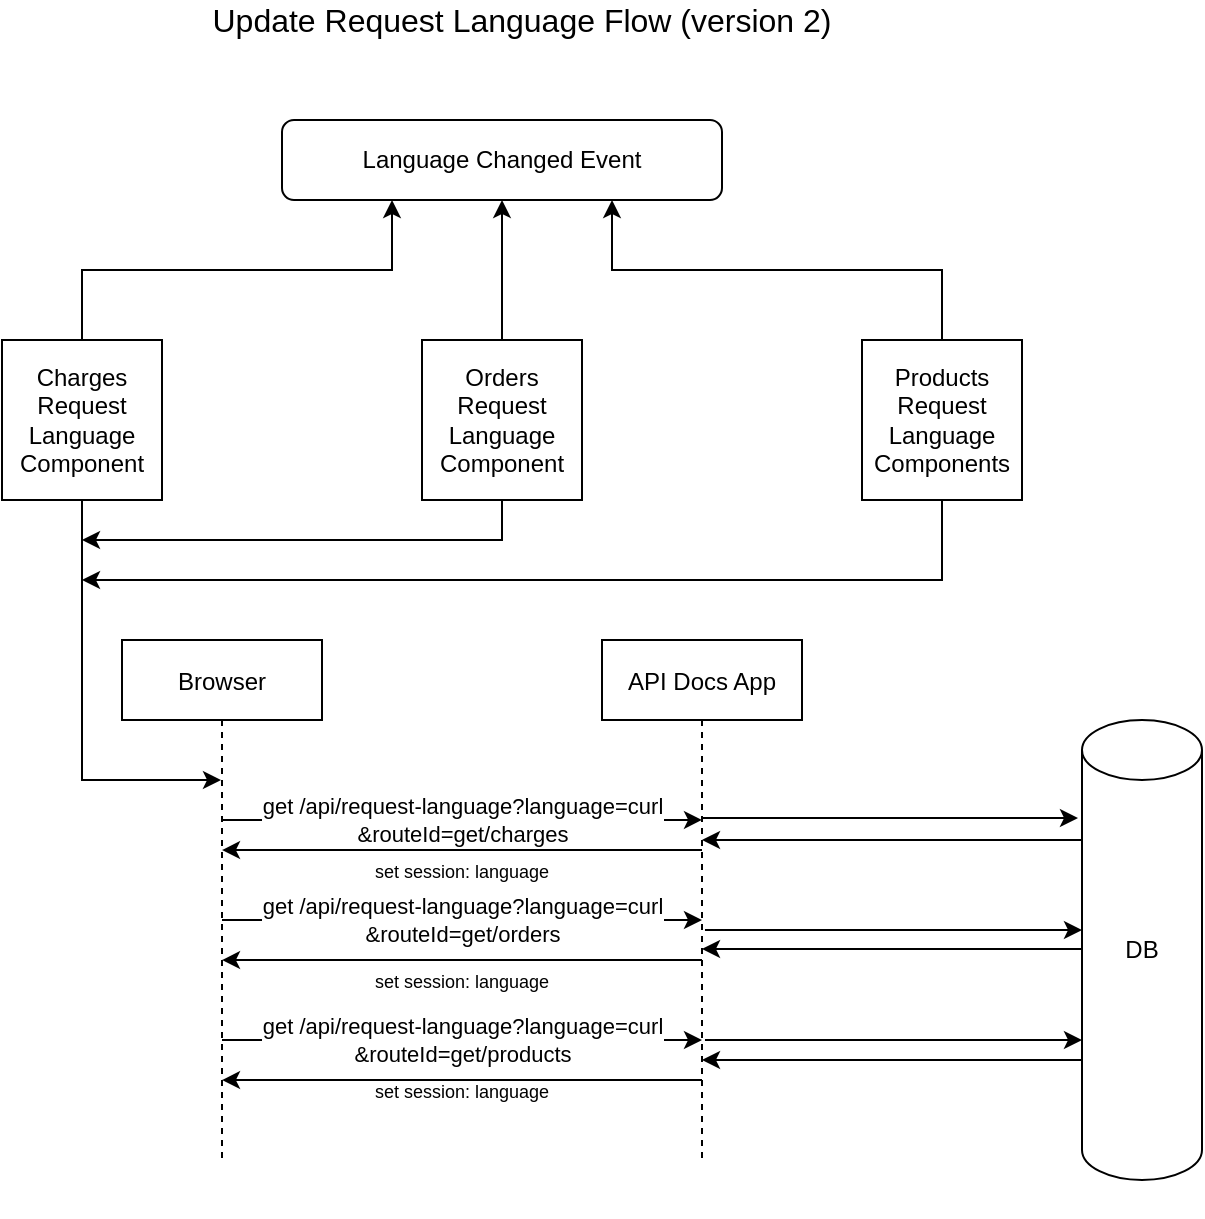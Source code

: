 <mxfile version="14.8.3" type="github">
  <diagram id="m5h23SE2QngvoO2l0Zhb" name="Page-1">
    <mxGraphModel dx="1662" dy="762" grid="1" gridSize="10" guides="1" tooltips="1" connect="1" arrows="1" fold="1" page="1" pageScale="1" pageWidth="850" pageHeight="1100" math="0" shadow="0">
      <root>
        <mxCell id="0" />
        <mxCell id="1" parent="0" />
        <mxCell id="RA-UjEdS_4v1RoJET48J-29" value="&lt;font size=&quot;3&quot;&gt;Update Request Language Flow (version 2)&lt;/font&gt;" style="text;html=1;strokeColor=none;fillColor=none;align=center;verticalAlign=middle;whiteSpace=wrap;rounded=0;" vertex="1" parent="1">
          <mxGeometry x="240" y="40" width="340" height="20" as="geometry" />
        </mxCell>
        <mxCell id="RA-UjEdS_4v1RoJET48J-54" value="" style="rounded=1;whiteSpace=wrap;html=1;" vertex="1" parent="1">
          <mxGeometry x="290" y="100" width="220" height="40" as="geometry" />
        </mxCell>
        <mxCell id="RA-UjEdS_4v1RoJET48J-56" value="Language Changed Event" style="text;html=1;strokeColor=none;fillColor=none;align=center;verticalAlign=middle;whiteSpace=wrap;rounded=0;" vertex="1" parent="1">
          <mxGeometry x="310" y="110" width="180" height="20" as="geometry" />
        </mxCell>
        <mxCell id="RA-UjEdS_4v1RoJET48J-63" style="edgeStyle=orthogonalEdgeStyle;rounded=0;orthogonalLoop=1;jettySize=auto;html=1;exitX=0.5;exitY=0;exitDx=0;exitDy=0;entryX=0.25;entryY=1;entryDx=0;entryDy=0;" edge="1" parent="1" source="RA-UjEdS_4v1RoJET48J-57" target="RA-UjEdS_4v1RoJET48J-54">
          <mxGeometry relative="1" as="geometry" />
        </mxCell>
        <mxCell id="RA-UjEdS_4v1RoJET48J-78" style="edgeStyle=orthogonalEdgeStyle;rounded=0;orthogonalLoop=1;jettySize=auto;html=1;exitX=0.5;exitY=1;exitDx=0;exitDy=0;" edge="1" parent="1" source="RA-UjEdS_4v1RoJET48J-57" target="RA-UjEdS_4v1RoJET48J-66">
          <mxGeometry relative="1" as="geometry">
            <Array as="points">
              <mxPoint x="190" y="430" />
            </Array>
          </mxGeometry>
        </mxCell>
        <mxCell id="RA-UjEdS_4v1RoJET48J-57" value="" style="whiteSpace=wrap;html=1;aspect=fixed;" vertex="1" parent="1">
          <mxGeometry x="150" y="210" width="80" height="80" as="geometry" />
        </mxCell>
        <mxCell id="RA-UjEdS_4v1RoJET48J-64" style="edgeStyle=orthogonalEdgeStyle;rounded=0;orthogonalLoop=1;jettySize=auto;html=1;exitX=0.5;exitY=0;exitDx=0;exitDy=0;entryX=0.5;entryY=1;entryDx=0;entryDy=0;" edge="1" parent="1" source="RA-UjEdS_4v1RoJET48J-58" target="RA-UjEdS_4v1RoJET48J-54">
          <mxGeometry relative="1" as="geometry" />
        </mxCell>
        <mxCell id="RA-UjEdS_4v1RoJET48J-79" style="edgeStyle=orthogonalEdgeStyle;rounded=0;orthogonalLoop=1;jettySize=auto;html=1;exitX=0.5;exitY=1;exitDx=0;exitDy=0;" edge="1" parent="1" source="RA-UjEdS_4v1RoJET48J-58">
          <mxGeometry relative="1" as="geometry">
            <mxPoint x="190" y="310" as="targetPoint" />
            <Array as="points">
              <mxPoint x="400" y="310" />
            </Array>
          </mxGeometry>
        </mxCell>
        <mxCell id="RA-UjEdS_4v1RoJET48J-58" value="" style="whiteSpace=wrap;html=1;aspect=fixed;" vertex="1" parent="1">
          <mxGeometry x="360" y="210" width="80" height="80" as="geometry" />
        </mxCell>
        <mxCell id="RA-UjEdS_4v1RoJET48J-65" style="edgeStyle=orthogonalEdgeStyle;rounded=0;orthogonalLoop=1;jettySize=auto;html=1;exitX=0.5;exitY=0;exitDx=0;exitDy=0;entryX=0.75;entryY=1;entryDx=0;entryDy=0;" edge="1" parent="1" source="RA-UjEdS_4v1RoJET48J-59" target="RA-UjEdS_4v1RoJET48J-54">
          <mxGeometry relative="1" as="geometry" />
        </mxCell>
        <mxCell id="RA-UjEdS_4v1RoJET48J-80" style="edgeStyle=orthogonalEdgeStyle;rounded=0;orthogonalLoop=1;jettySize=auto;html=1;exitX=0.5;exitY=1;exitDx=0;exitDy=0;" edge="1" parent="1" source="RA-UjEdS_4v1RoJET48J-59">
          <mxGeometry relative="1" as="geometry">
            <mxPoint x="190" y="330" as="targetPoint" />
            <Array as="points">
              <mxPoint x="620" y="330" />
            </Array>
          </mxGeometry>
        </mxCell>
        <mxCell id="RA-UjEdS_4v1RoJET48J-59" value="" style="whiteSpace=wrap;html=1;aspect=fixed;" vertex="1" parent="1">
          <mxGeometry x="580" y="210" width="80" height="80" as="geometry" />
        </mxCell>
        <mxCell id="RA-UjEdS_4v1RoJET48J-60" value="Charges Request Language Component" style="text;html=1;strokeColor=none;fillColor=none;align=center;verticalAlign=middle;whiteSpace=wrap;rounded=0;" vertex="1" parent="1">
          <mxGeometry x="160" y="240" width="60" height="20" as="geometry" />
        </mxCell>
        <mxCell id="RA-UjEdS_4v1RoJET48J-61" value="Orders Request Language Component" style="text;html=1;strokeColor=none;fillColor=none;align=center;verticalAlign=middle;whiteSpace=wrap;rounded=0;" vertex="1" parent="1">
          <mxGeometry x="370" y="240" width="60" height="20" as="geometry" />
        </mxCell>
        <mxCell id="RA-UjEdS_4v1RoJET48J-62" value="Products Request Language Components" style="text;html=1;strokeColor=none;fillColor=none;align=center;verticalAlign=middle;whiteSpace=wrap;rounded=0;" vertex="1" parent="1">
          <mxGeometry x="590" y="240" width="60" height="20" as="geometry" />
        </mxCell>
        <mxCell id="RA-UjEdS_4v1RoJET48J-66" value="Browser" style="shape=umlLifeline;perimeter=lifelinePerimeter;container=1;collapsible=0;recursiveResize=0;rounded=0;shadow=0;strokeWidth=1;" vertex="1" parent="1">
          <mxGeometry x="210" y="360" width="100" height="260" as="geometry" />
        </mxCell>
        <mxCell id="RA-UjEdS_4v1RoJET48J-72" style="edgeStyle=orthogonalEdgeStyle;rounded=0;orthogonalLoop=1;jettySize=auto;html=1;exitX=0.5;exitY=1;exitDx=0;exitDy=0;" edge="1" parent="1">
          <mxGeometry relative="1" as="geometry">
            <mxPoint x="428.5" y="640" as="sourcePoint" />
            <mxPoint x="428.5" y="640" as="targetPoint" />
          </mxGeometry>
        </mxCell>
        <mxCell id="RA-UjEdS_4v1RoJET48J-75" value="API Docs App" style="shape=umlLifeline;perimeter=lifelinePerimeter;container=1;collapsible=0;recursiveResize=0;rounded=0;shadow=0;strokeWidth=1;" vertex="1" parent="1">
          <mxGeometry x="450" y="360" width="100" height="260" as="geometry" />
        </mxCell>
        <mxCell id="RA-UjEdS_4v1RoJET48J-76" value="" style="shape=cylinder3;whiteSpace=wrap;html=1;boundedLbl=1;backgroundOutline=1;size=15;" vertex="1" parent="1">
          <mxGeometry x="690" y="400" width="60" height="230" as="geometry" />
        </mxCell>
        <mxCell id="RA-UjEdS_4v1RoJET48J-77" value="DB" style="text;html=1;strokeColor=none;fillColor=none;align=center;verticalAlign=middle;whiteSpace=wrap;rounded=0;" vertex="1" parent="1">
          <mxGeometry x="700" y="505" width="40" height="20" as="geometry" />
        </mxCell>
        <mxCell id="RA-UjEdS_4v1RoJET48J-81" value="" style="endArrow=classic;html=1;entryX=0.5;entryY=0.346;entryDx=0;entryDy=0;entryPerimeter=0;" edge="1" parent="1" target="RA-UjEdS_4v1RoJET48J-75">
          <mxGeometry relative="1" as="geometry">
            <mxPoint x="260" y="450" as="sourcePoint" />
            <mxPoint x="360" y="450" as="targetPoint" />
          </mxGeometry>
        </mxCell>
        <mxCell id="RA-UjEdS_4v1RoJET48J-82" value="get /api/request-language?language=curl&lt;br&gt;&amp;amp;routeId=get/charges" style="edgeLabel;resizable=0;html=1;align=center;verticalAlign=middle;" connectable="0" vertex="1" parent="RA-UjEdS_4v1RoJET48J-81">
          <mxGeometry relative="1" as="geometry" />
        </mxCell>
        <mxCell id="RA-UjEdS_4v1RoJET48J-83" value="" style="endArrow=classic;html=1;entryX=0.5;entryY=0.346;entryDx=0;entryDy=0;entryPerimeter=0;" edge="1" parent="1">
          <mxGeometry relative="1" as="geometry">
            <mxPoint x="260" y="500.04" as="sourcePoint" />
            <mxPoint x="500" y="500.0" as="targetPoint" />
          </mxGeometry>
        </mxCell>
        <mxCell id="RA-UjEdS_4v1RoJET48J-84" value="get /api/request-language?language=curl&lt;br&gt;&amp;amp;routeId=get/orders" style="edgeLabel;resizable=0;html=1;align=center;verticalAlign=middle;" connectable="0" vertex="1" parent="RA-UjEdS_4v1RoJET48J-83">
          <mxGeometry relative="1" as="geometry" />
        </mxCell>
        <mxCell id="RA-UjEdS_4v1RoJET48J-85" value="" style="endArrow=classic;html=1;entryX=0.5;entryY=0.346;entryDx=0;entryDy=0;entryPerimeter=0;" edge="1" parent="1">
          <mxGeometry relative="1" as="geometry">
            <mxPoint x="260" y="560.04" as="sourcePoint" />
            <mxPoint x="500" y="560" as="targetPoint" />
          </mxGeometry>
        </mxCell>
        <mxCell id="RA-UjEdS_4v1RoJET48J-86" value="get /api/request-language?language=curl&lt;br&gt;&amp;amp;routeId=get/products" style="edgeLabel;resizable=0;html=1;align=center;verticalAlign=middle;" connectable="0" vertex="1" parent="RA-UjEdS_4v1RoJET48J-85">
          <mxGeometry relative="1" as="geometry" />
        </mxCell>
        <mxCell id="RA-UjEdS_4v1RoJET48J-87" value="" style="endArrow=classic;html=1;entryX=0.5;entryY=0.346;entryDx=0;entryDy=0;entryPerimeter=0;" edge="1" parent="1">
          <mxGeometry relative="1" as="geometry">
            <mxPoint x="500" y="465.0" as="sourcePoint" />
            <mxPoint x="260" y="465.04" as="targetPoint" />
          </mxGeometry>
        </mxCell>
        <mxCell id="RA-UjEdS_4v1RoJET48J-89" value="" style="endArrow=classic;html=1;entryX=0.5;entryY=0.346;entryDx=0;entryDy=0;entryPerimeter=0;" edge="1" parent="1">
          <mxGeometry relative="1" as="geometry">
            <mxPoint x="500" y="520" as="sourcePoint" />
            <mxPoint x="260" y="520.04" as="targetPoint" />
          </mxGeometry>
        </mxCell>
        <mxCell id="RA-UjEdS_4v1RoJET48J-90" value="" style="endArrow=classic;html=1;entryX=0.5;entryY=0.346;entryDx=0;entryDy=0;entryPerimeter=0;" edge="1" parent="1">
          <mxGeometry relative="1" as="geometry">
            <mxPoint x="500" y="580" as="sourcePoint" />
            <mxPoint x="260" y="580.04" as="targetPoint" />
          </mxGeometry>
        </mxCell>
        <mxCell id="RA-UjEdS_4v1RoJET48J-91" value="" style="endArrow=classic;html=1;" edge="1" parent="1" source="RA-UjEdS_4v1RoJET48J-75">
          <mxGeometry width="50" height="50" relative="1" as="geometry">
            <mxPoint x="530" y="450" as="sourcePoint" />
            <mxPoint x="688" y="449" as="targetPoint" />
          </mxGeometry>
        </mxCell>
        <mxCell id="RA-UjEdS_4v1RoJET48J-92" value="" style="endArrow=classic;html=1;entryX=-0.033;entryY=0.213;entryDx=0;entryDy=0;entryPerimeter=0;" edge="1" parent="1">
          <mxGeometry width="50" height="50" relative="1" as="geometry">
            <mxPoint x="501.48" y="505" as="sourcePoint" />
            <mxPoint x="690" y="505" as="targetPoint" />
          </mxGeometry>
        </mxCell>
        <mxCell id="RA-UjEdS_4v1RoJET48J-93" value="" style="endArrow=classic;html=1;entryX=-0.033;entryY=0.213;entryDx=0;entryDy=0;entryPerimeter=0;" edge="1" parent="1">
          <mxGeometry width="50" height="50" relative="1" as="geometry">
            <mxPoint x="501.48" y="560" as="sourcePoint" />
            <mxPoint x="690" y="560" as="targetPoint" />
          </mxGeometry>
        </mxCell>
        <mxCell id="RA-UjEdS_4v1RoJET48J-94" value="" style="endArrow=classic;html=1;" edge="1" parent="1">
          <mxGeometry width="50" height="50" relative="1" as="geometry">
            <mxPoint x="690" y="460" as="sourcePoint" />
            <mxPoint x="500" y="460" as="targetPoint" />
          </mxGeometry>
        </mxCell>
        <mxCell id="RA-UjEdS_4v1RoJET48J-95" value="" style="endArrow=classic;html=1;" edge="1" parent="1">
          <mxGeometry width="50" height="50" relative="1" as="geometry">
            <mxPoint x="690" y="570" as="sourcePoint" />
            <mxPoint x="500" y="570" as="targetPoint" />
          </mxGeometry>
        </mxCell>
        <mxCell id="RA-UjEdS_4v1RoJET48J-96" value="" style="endArrow=classic;html=1;" edge="1" parent="1">
          <mxGeometry width="50" height="50" relative="1" as="geometry">
            <mxPoint x="690" y="514.5" as="sourcePoint" />
            <mxPoint x="500" y="514.5" as="targetPoint" />
          </mxGeometry>
        </mxCell>
        <mxCell id="RA-UjEdS_4v1RoJET48J-99" value="&lt;font style=&quot;font-size: 9px&quot;&gt;set session: language&lt;/font&gt;" style="text;html=1;strokeColor=none;fillColor=none;align=center;verticalAlign=middle;whiteSpace=wrap;rounded=0;" vertex="1" parent="1">
          <mxGeometry x="310" y="470" width="140" height="10" as="geometry" />
        </mxCell>
        <mxCell id="RA-UjEdS_4v1RoJET48J-101" value="&lt;font style=&quot;font-size: 9px&quot;&gt;set session: language&lt;/font&gt;" style="text;html=1;strokeColor=none;fillColor=none;align=center;verticalAlign=middle;whiteSpace=wrap;rounded=0;" vertex="1" parent="1">
          <mxGeometry x="310" y="525" width="140" height="10" as="geometry" />
        </mxCell>
        <mxCell id="RA-UjEdS_4v1RoJET48J-102" value="&lt;font style=&quot;font-size: 9px&quot;&gt;set session: language&lt;/font&gt;" style="text;html=1;strokeColor=none;fillColor=none;align=center;verticalAlign=middle;whiteSpace=wrap;rounded=0;" vertex="1" parent="1">
          <mxGeometry x="310" y="580" width="140" height="10" as="geometry" />
        </mxCell>
      </root>
    </mxGraphModel>
  </diagram>
</mxfile>
